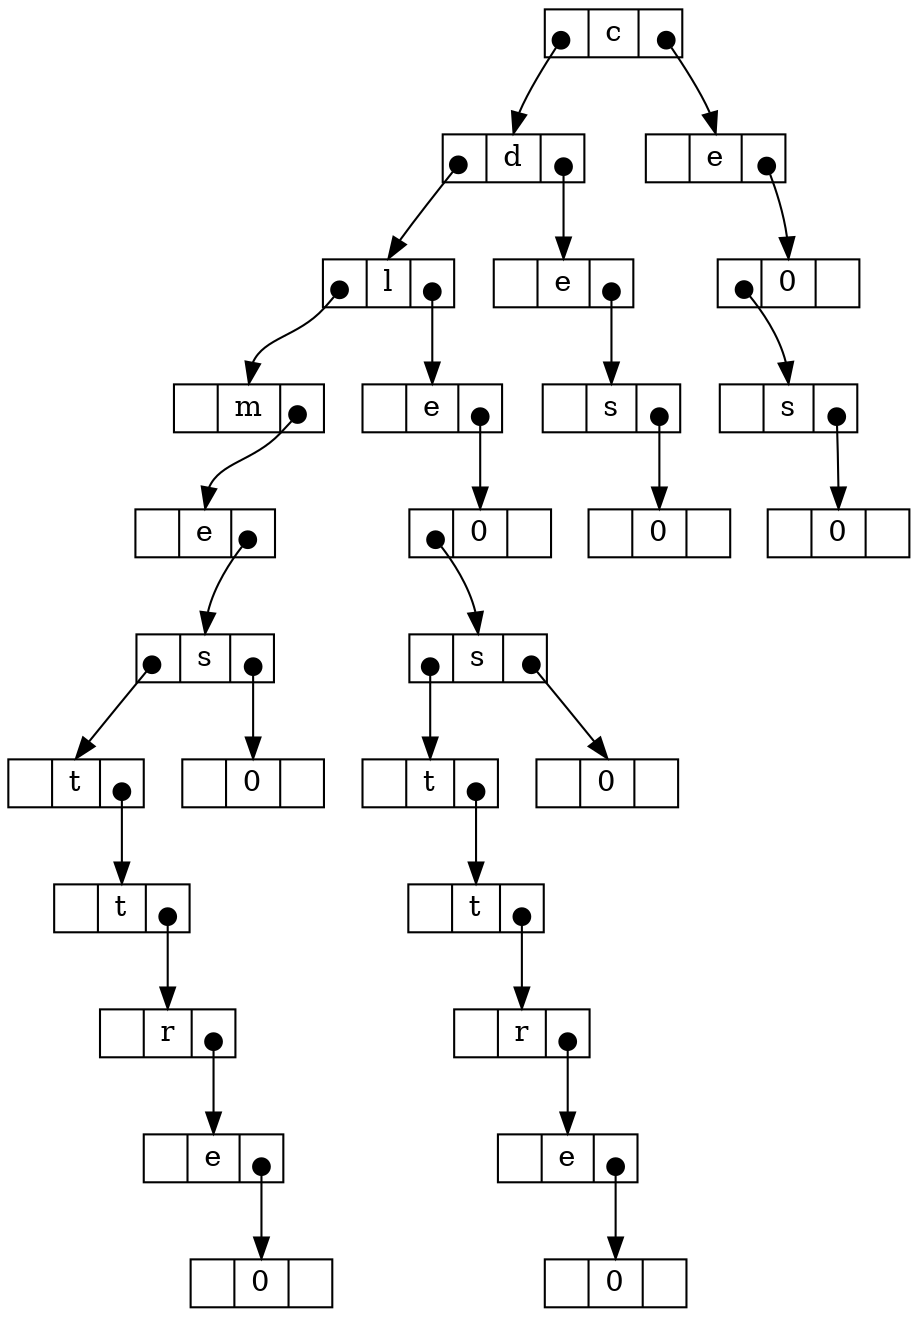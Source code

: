 digraph arbre {
	node [shape=record,height=.1]
	edge [tailclip=false,arrowtail=dot,dir=both]
	n0 [label="<fils> | <lettre> c | <frere>"];
	n0:fils:c -> n1:lettre;
	n1 [label="<fils> | <lettre> d | <frere>"];
	n1:fils:c -> n2:lettre;
	n2 [label="<fils> | <lettre> l | <frere>"];
	n2:fils:c -> n3:lettre;
	n3 [label="<fils> | <lettre> m | <frere>"];
	n3:frere:c -> n4:lettre;
	n4 [label="<fils> | <lettre> e | <frere>"];
	n4:frere:c -> n5:lettre;
	n5 [label="<fils> | <lettre> s | <frere>"];
	n5:fils:c -> n6:lettre;
	n6 [label="<fils> | <lettre> t | <frere>"];
	n6:frere:c -> n7:lettre;
	n7 [label="<fils> | <lettre> t | <frere>"];
	n7:frere:c -> n8:lettre;
	n8 [label="<fils> | <lettre> r | <frere>"];
	n8:frere:c -> n9:lettre;
	n9 [label="<fils> | <lettre> e | <frere>"];
	n9:frere:c -> n10:lettre;
	n10 [label="<fils> | <lettre> 0 | <frere>"];
	n5:frere:c -> n11:lettre;
	n11 [label="<fils> | <lettre> 0 | <frere>"];
	n2:frere:c -> n12:lettre;
	n12 [label="<fils> | <lettre> e | <frere>"];
	n12:frere:c -> n13:lettre;
	n13 [label="<fils> | <lettre> 0 | <frere>"];
	n13:fils:c -> n14:lettre;
	n14 [label="<fils> | <lettre> s | <frere>"];
	n14:fils:c -> n15:lettre;
	n15 [label="<fils> | <lettre> t | <frere>"];
	n15:frere:c -> n16:lettre;
	n16 [label="<fils> | <lettre> t | <frere>"];
	n16:frere:c -> n17:lettre;
	n17 [label="<fils> | <lettre> r | <frere>"];
	n17:frere:c -> n18:lettre;
	n18 [label="<fils> | <lettre> e | <frere>"];
	n18:frere:c -> n19:lettre;
	n19 [label="<fils> | <lettre> 0 | <frere>"];
	n14:frere:c -> n20:lettre;
	n20 [label="<fils> | <lettre> 0 | <frere>"];
	n1:frere:c -> n21:lettre;
	n21 [label="<fils> | <lettre> e | <frere>"];
	n21:frere:c -> n22:lettre;
	n22 [label="<fils> | <lettre> s | <frere>"];
	n22:frere:c -> n23:lettre;
	n23 [label="<fils> | <lettre> 0 | <frere>"];
	n0:frere:c -> n24:lettre;
	n24 [label="<fils> | <lettre> e | <frere>"];
	n24:frere:c -> n25:lettre;
	n25 [label="<fils> | <lettre> 0 | <frere>"];
	n25:fils:c -> n26:lettre;
	n26 [label="<fils> | <lettre> s | <frere>"];
	n26:frere:c -> n27:lettre;
	n27 [label="<fils> | <lettre> 0 | <frere>"];
}
